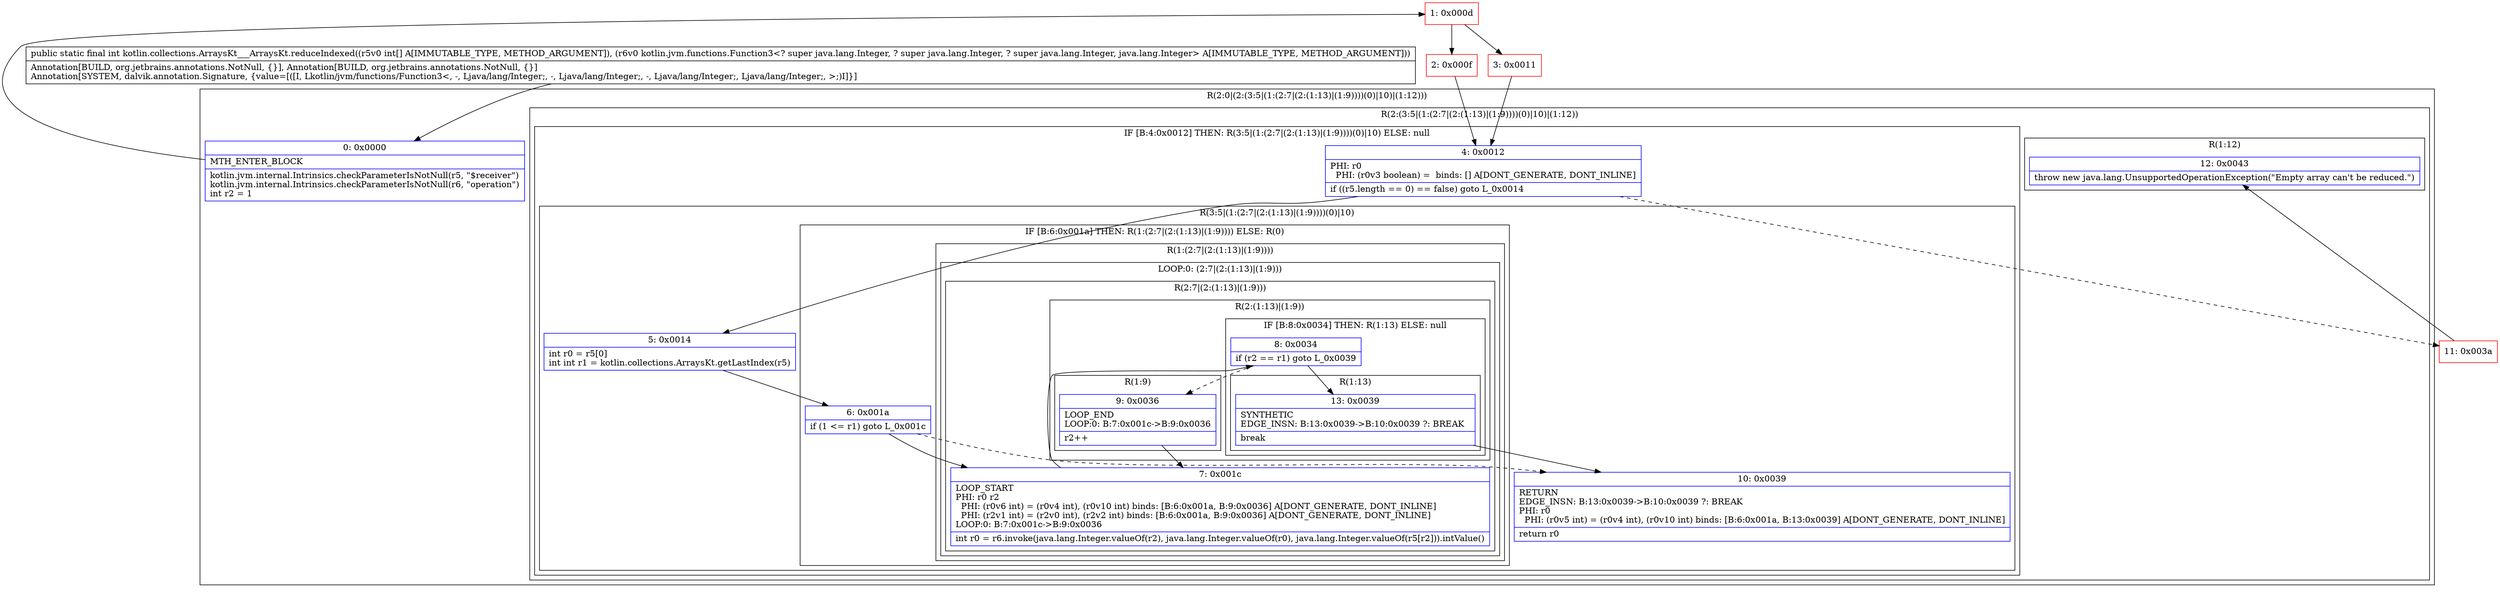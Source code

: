 digraph "CFG forkotlin.collections.ArraysKt___ArraysKt.reduceIndexed([ILkotlin\/jvm\/functions\/Function3;)I" {
subgraph cluster_Region_1482698064 {
label = "R(2:0|(2:(3:5|(1:(2:7|(2:(1:13)|(1:9))))(0)|10)|(1:12)))";
node [shape=record,color=blue];
Node_0 [shape=record,label="{0\:\ 0x0000|MTH_ENTER_BLOCK\l|kotlin.jvm.internal.Intrinsics.checkParameterIsNotNull(r5, \"$receiver\")\lkotlin.jvm.internal.Intrinsics.checkParameterIsNotNull(r6, \"operation\")\lint r2 = 1\l}"];
subgraph cluster_Region_1314181709 {
label = "R(2:(3:5|(1:(2:7|(2:(1:13)|(1:9))))(0)|10)|(1:12))";
node [shape=record,color=blue];
subgraph cluster_IfRegion_884206916 {
label = "IF [B:4:0x0012] THEN: R(3:5|(1:(2:7|(2:(1:13)|(1:9))))(0)|10) ELSE: null";
node [shape=record,color=blue];
Node_4 [shape=record,label="{4\:\ 0x0012|PHI: r0 \l  PHI: (r0v3 boolean) =  binds: [] A[DONT_GENERATE, DONT_INLINE]\l|if ((r5.length == 0) == false) goto L_0x0014\l}"];
subgraph cluster_Region_224442304 {
label = "R(3:5|(1:(2:7|(2:(1:13)|(1:9))))(0)|10)";
node [shape=record,color=blue];
Node_5 [shape=record,label="{5\:\ 0x0014|int r0 = r5[0]\lint int r1 = kotlin.collections.ArraysKt.getLastIndex(r5)\l}"];
subgraph cluster_IfRegion_1876709265 {
label = "IF [B:6:0x001a] THEN: R(1:(2:7|(2:(1:13)|(1:9)))) ELSE: R(0)";
node [shape=record,color=blue];
Node_6 [shape=record,label="{6\:\ 0x001a|if (1 \<= r1) goto L_0x001c\l}"];
subgraph cluster_Region_58331041 {
label = "R(1:(2:7|(2:(1:13)|(1:9))))";
node [shape=record,color=blue];
subgraph cluster_LoopRegion_1297315318 {
label = "LOOP:0: (2:7|(2:(1:13)|(1:9)))";
node [shape=record,color=blue];
subgraph cluster_Region_2138940624 {
label = "R(2:7|(2:(1:13)|(1:9)))";
node [shape=record,color=blue];
Node_7 [shape=record,label="{7\:\ 0x001c|LOOP_START\lPHI: r0 r2 \l  PHI: (r0v6 int) = (r0v4 int), (r0v10 int) binds: [B:6:0x001a, B:9:0x0036] A[DONT_GENERATE, DONT_INLINE]\l  PHI: (r2v1 int) = (r2v0 int), (r2v2 int) binds: [B:6:0x001a, B:9:0x0036] A[DONT_GENERATE, DONT_INLINE]\lLOOP:0: B:7:0x001c\-\>B:9:0x0036\l|int r0 = r6.invoke(java.lang.Integer.valueOf(r2), java.lang.Integer.valueOf(r0), java.lang.Integer.valueOf(r5[r2])).intValue()\l}"];
subgraph cluster_Region_637337771 {
label = "R(2:(1:13)|(1:9))";
node [shape=record,color=blue];
subgraph cluster_IfRegion_1421023915 {
label = "IF [B:8:0x0034] THEN: R(1:13) ELSE: null";
node [shape=record,color=blue];
Node_8 [shape=record,label="{8\:\ 0x0034|if (r2 == r1) goto L_0x0039\l}"];
subgraph cluster_Region_244256925 {
label = "R(1:13)";
node [shape=record,color=blue];
Node_13 [shape=record,label="{13\:\ 0x0039|SYNTHETIC\lEDGE_INSN: B:13:0x0039\-\>B:10:0x0039 ?: BREAK  \l|break\l}"];
}
}
subgraph cluster_Region_1164240714 {
label = "R(1:9)";
node [shape=record,color=blue];
Node_9 [shape=record,label="{9\:\ 0x0036|LOOP_END\lLOOP:0: B:7:0x001c\-\>B:9:0x0036\l|r2++\l}"];
}
}
}
}
}
subgraph cluster_Region_1574633962 {
label = "R(0)";
node [shape=record,color=blue];
}
}
Node_10 [shape=record,label="{10\:\ 0x0039|RETURN\lEDGE_INSN: B:13:0x0039\-\>B:10:0x0039 ?: BREAK  \lPHI: r0 \l  PHI: (r0v5 int) = (r0v4 int), (r0v10 int) binds: [B:6:0x001a, B:13:0x0039] A[DONT_GENERATE, DONT_INLINE]\l|return r0\l}"];
}
}
subgraph cluster_Region_200352610 {
label = "R(1:12)";
node [shape=record,color=blue];
Node_12 [shape=record,label="{12\:\ 0x0043|throw new java.lang.UnsupportedOperationException(\"Empty array can't be reduced.\")\l}"];
}
}
}
Node_1 [shape=record,color=red,label="{1\:\ 0x000d}"];
Node_2 [shape=record,color=red,label="{2\:\ 0x000f}"];
Node_3 [shape=record,color=red,label="{3\:\ 0x0011}"];
Node_11 [shape=record,color=red,label="{11\:\ 0x003a}"];
MethodNode[shape=record,label="{public static final int kotlin.collections.ArraysKt___ArraysKt.reduceIndexed((r5v0 int[] A[IMMUTABLE_TYPE, METHOD_ARGUMENT]), (r6v0 kotlin.jvm.functions.Function3\<? super java.lang.Integer, ? super java.lang.Integer, ? super java.lang.Integer, java.lang.Integer\> A[IMMUTABLE_TYPE, METHOD_ARGUMENT]))  | Annotation[BUILD, org.jetbrains.annotations.NotNull, \{\}], Annotation[BUILD, org.jetbrains.annotations.NotNull, \{\}]\lAnnotation[SYSTEM, dalvik.annotation.Signature, \{value=[([I, Lkotlin\/jvm\/functions\/Function3\<, \-, Ljava\/lang\/Integer;, \-, Ljava\/lang\/Integer;, \-, Ljava\/lang\/Integer;, Ljava\/lang\/Integer;, \>;)I]\}]\l}"];
MethodNode -> Node_0;
Node_0 -> Node_1;
Node_4 -> Node_5;
Node_4 -> Node_11[style=dashed];
Node_5 -> Node_6;
Node_6 -> Node_7;
Node_6 -> Node_10[style=dashed];
Node_7 -> Node_8;
Node_8 -> Node_9[style=dashed];
Node_8 -> Node_13;
Node_13 -> Node_10;
Node_9 -> Node_7;
Node_1 -> Node_2;
Node_1 -> Node_3;
Node_2 -> Node_4;
Node_3 -> Node_4;
Node_11 -> Node_12;
}

